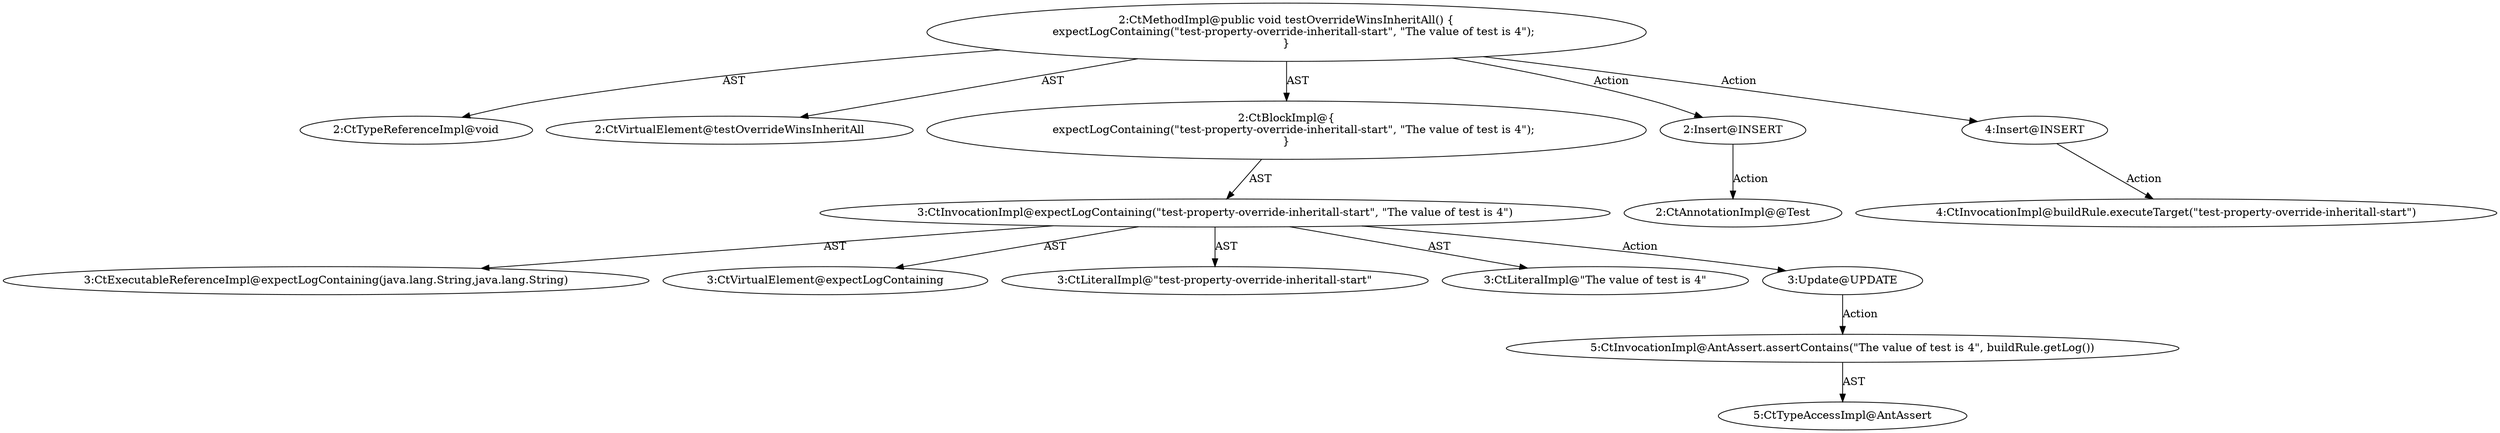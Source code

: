 digraph "testOverrideWinsInheritAll#?" {
0 [label="2:CtTypeReferenceImpl@void" shape=ellipse]
1 [label="2:CtVirtualElement@testOverrideWinsInheritAll" shape=ellipse]
2 [label="3:CtExecutableReferenceImpl@expectLogContaining(java.lang.String,java.lang.String)" shape=ellipse]
3 [label="3:CtVirtualElement@expectLogContaining" shape=ellipse]
4 [label="3:CtLiteralImpl@\"test-property-override-inheritall-start\"" shape=ellipse]
5 [label="3:CtLiteralImpl@\"The value of test is 4\"" shape=ellipse]
6 [label="3:CtInvocationImpl@expectLogContaining(\"test-property-override-inheritall-start\", \"The value of test is 4\")" shape=ellipse]
7 [label="2:CtBlockImpl@\{
    expectLogContaining(\"test-property-override-inheritall-start\", \"The value of test is 4\");
\}" shape=ellipse]
8 [label="2:CtMethodImpl@public void testOverrideWinsInheritAll() \{
    expectLogContaining(\"test-property-override-inheritall-start\", \"The value of test is 4\");
\}" shape=ellipse]
9 [label="3:Update@UPDATE" shape=ellipse]
10 [label="5:CtInvocationImpl@AntAssert.assertContains(\"The value of test is 4\", buildRule.getLog())" shape=ellipse]
11 [label="5:CtTypeAccessImpl@AntAssert" shape=ellipse]
12 [label="2:Insert@INSERT" shape=ellipse]
13 [label="2:CtAnnotationImpl@@Test" shape=ellipse]
14 [label="4:Insert@INSERT" shape=ellipse]
15 [label="4:CtInvocationImpl@buildRule.executeTarget(\"test-property-override-inheritall-start\")" shape=ellipse]
6 -> 3 [label="AST"];
6 -> 2 [label="AST"];
6 -> 4 [label="AST"];
6 -> 5 [label="AST"];
6 -> 9 [label="Action"];
7 -> 6 [label="AST"];
8 -> 1 [label="AST"];
8 -> 0 [label="AST"];
8 -> 7 [label="AST"];
8 -> 12 [label="Action"];
8 -> 14 [label="Action"];
9 -> 10 [label="Action"];
10 -> 11 [label="AST"];
12 -> 13 [label="Action"];
14 -> 15 [label="Action"];
}